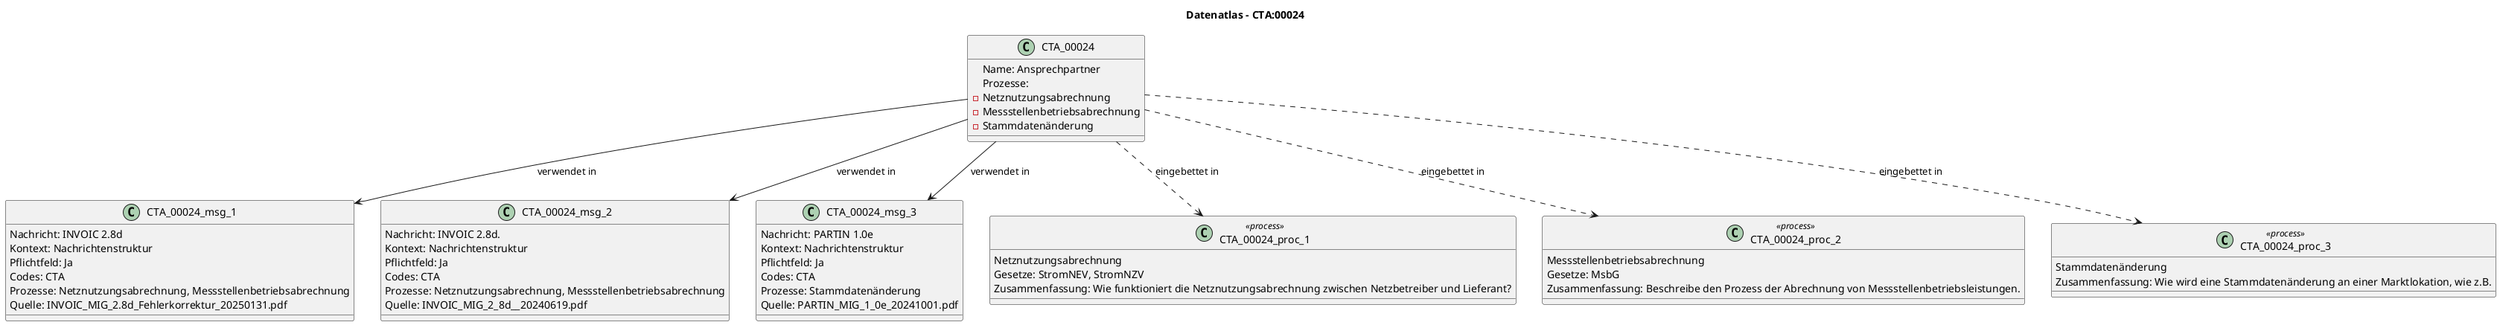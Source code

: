 @startuml
title Datenatlas – CTA:00024
class CTA_00024 {
  Name: Ansprechpartner
  Prozesse:
    - Netznutzungsabrechnung
    - Messstellenbetriebsabrechnung
    - Stammdatenänderung
}
class CTA_00024_msg_1 {
  Nachricht: INVOIC 2.8d
  Kontext: Nachrichtenstruktur
  Pflichtfeld: Ja
  Codes: CTA
  Prozesse: Netznutzungsabrechnung, Messstellenbetriebsabrechnung
  Quelle: INVOIC_MIG_2.8d_Fehlerkorrektur_20250131.pdf
}
CTA_00024 --> CTA_00024_msg_1 : verwendet in
class CTA_00024_msg_2 {
  Nachricht: INVOIC 2.8d.
  Kontext: Nachrichtenstruktur
  Pflichtfeld: Ja
  Codes: CTA
  Prozesse: Netznutzungsabrechnung, Messstellenbetriebsabrechnung
  Quelle: INVOIC_MIG_2_8d__20240619.pdf
}
CTA_00024 --> CTA_00024_msg_2 : verwendet in
class CTA_00024_msg_3 {
  Nachricht: PARTIN 1.0e
  Kontext: Nachrichtenstruktur
  Pflichtfeld: Ja
  Codes: CTA
  Prozesse: Stammdatenänderung
  Quelle: PARTIN_MIG_1_0e_20241001.pdf
}
CTA_00024 --> CTA_00024_msg_3 : verwendet in
class CTA_00024_proc_1 <<process>> {
  Netznutzungsabrechnung
  Gesetze: StromNEV, StromNZV
  Zusammenfassung: Wie funktioniert die Netznutzungsabrechnung zwischen Netzbetreiber und Lieferant?
}
CTA_00024 ..> CTA_00024_proc_1 : eingebettet in
class CTA_00024_proc_2 <<process>> {
  Messstellenbetriebsabrechnung
  Gesetze: MsbG
  Zusammenfassung: Beschreibe den Prozess der Abrechnung von Messstellenbetriebsleistungen.
}
CTA_00024 ..> CTA_00024_proc_2 : eingebettet in
class CTA_00024_proc_3 <<process>> {
  Stammdatenänderung
  Zusammenfassung: Wie wird eine Stammdatenänderung an einer Marktlokation, wie z.B.
}
CTA_00024 ..> CTA_00024_proc_3 : eingebettet in
@enduml